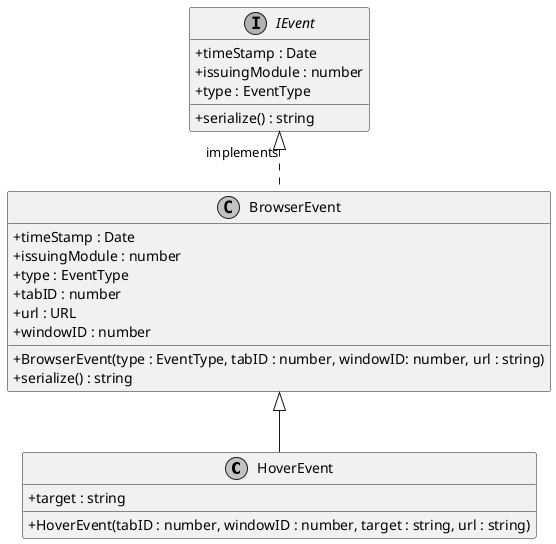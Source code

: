 @startuml
skinparam linetype ortho
skinparam monochrome true
skinparam classAttributeIconSize 0
class HoverEvent extends BrowserEvent {
    + target : string
    + HoverEvent(tabID : number, windowID : number, target : string, url : string)
}
interface IEvent {
    + timeStamp : Date
    + issuingModule : number
    + type : EventType
    + serialize() : string
}

IEvent <|.DOWN. BrowserEvent : implements
class BrowserEvent {
    + BrowserEvent(type : EventType, tabID : number, windowID: number, url : string)
    + timeStamp : Date
    + issuingModule : number
    + type : EventType
    + serialize() : string
    + tabID : number
    + url : URL
    + windowID : number
}
@enduml
